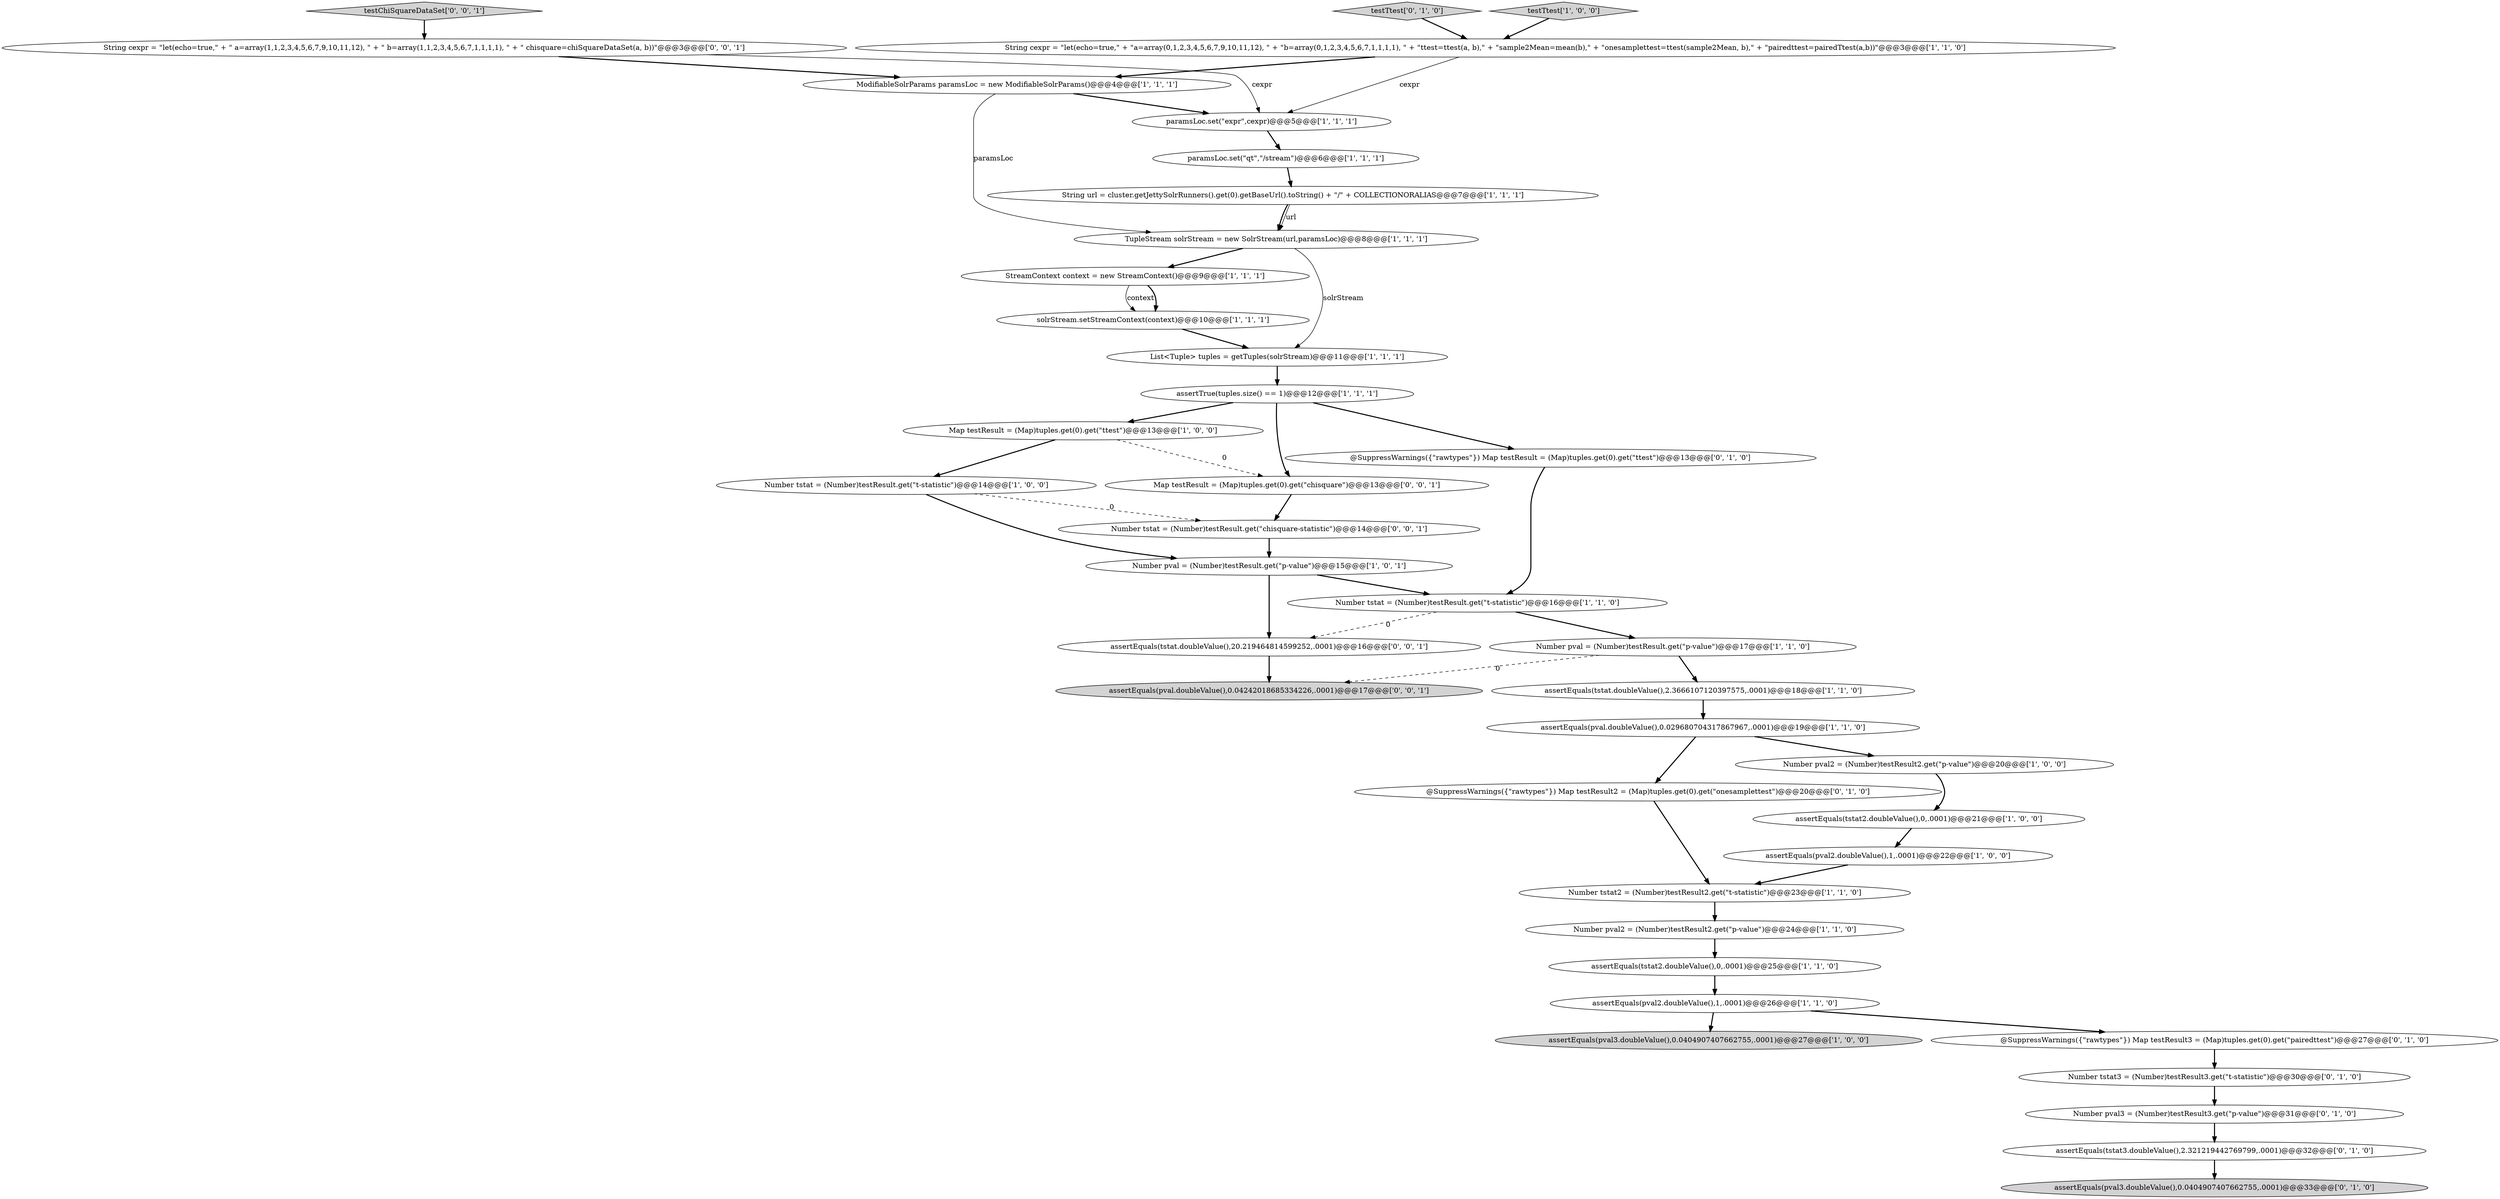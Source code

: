 digraph {
10 [style = filled, label = "assertTrue(tuples.size() == 1)@@@12@@@['1', '1', '1']", fillcolor = white, shape = ellipse image = "AAA0AAABBB1BBB"];
14 [style = filled, label = "Number tstat = (Number)testResult.get(\"t-statistic\")@@@16@@@['1', '1', '0']", fillcolor = white, shape = ellipse image = "AAA0AAABBB1BBB"];
34 [style = filled, label = "Number tstat = (Number)testResult.get(\"chisquare-statistic\")@@@14@@@['0', '0', '1']", fillcolor = white, shape = ellipse image = "AAA0AAABBB3BBB"];
38 [style = filled, label = "Map testResult = (Map)tuples.get(0).get(\"chisquare\")@@@13@@@['0', '0', '1']", fillcolor = white, shape = ellipse image = "AAA0AAABBB3BBB"];
17 [style = filled, label = "Number pval2 = (Number)testResult2.get(\"p-value\")@@@20@@@['1', '0', '0']", fillcolor = white, shape = ellipse image = "AAA0AAABBB1BBB"];
39 [style = filled, label = "assertEquals(tstat.doubleValue(),20.219464814599252,.0001)@@@16@@@['0', '0', '1']", fillcolor = white, shape = ellipse image = "AAA0AAABBB3BBB"];
11 [style = filled, label = "assertEquals(pval3.doubleValue(),0.0404907407662755,.0001)@@@27@@@['1', '0', '0']", fillcolor = lightgray, shape = ellipse image = "AAA0AAABBB1BBB"];
33 [style = filled, label = "@SuppressWarnings({\"rawtypes\"}) Map testResult2 = (Map)tuples.get(0).get(\"onesamplettest\")@@@20@@@['0', '1', '0']", fillcolor = white, shape = ellipse image = "AAA0AAABBB2BBB"];
25 [style = filled, label = "String url = cluster.getJettySolrRunners().get(0).getBaseUrl().toString() + \"/\" + COLLECTIONORALIAS@@@7@@@['1', '1', '1']", fillcolor = white, shape = ellipse image = "AAA0AAABBB1BBB"];
12 [style = filled, label = "StreamContext context = new StreamContext()@@@9@@@['1', '1', '1']", fillcolor = white, shape = ellipse image = "AAA0AAABBB1BBB"];
8 [style = filled, label = "solrStream.setStreamContext(context)@@@10@@@['1', '1', '1']", fillcolor = white, shape = ellipse image = "AAA0AAABBB1BBB"];
5 [style = filled, label = "Number pval = (Number)testResult.get(\"p-value\")@@@17@@@['1', '1', '0']", fillcolor = white, shape = ellipse image = "AAA0AAABBB1BBB"];
1 [style = filled, label = "assertEquals(tstat.doubleValue(),2.3666107120397575,.0001)@@@18@@@['1', '1', '0']", fillcolor = white, shape = ellipse image = "AAA0AAABBB1BBB"];
9 [style = filled, label = "Number pval2 = (Number)testResult2.get(\"p-value\")@@@24@@@['1', '1', '0']", fillcolor = white, shape = ellipse image = "AAA0AAABBB1BBB"];
6 [style = filled, label = "Number pval = (Number)testResult.get(\"p-value\")@@@15@@@['1', '0', '1']", fillcolor = white, shape = ellipse image = "AAA0AAABBB1BBB"];
2 [style = filled, label = "String cexpr = \"let(echo=true,\" + \"a=array(0,1,2,3,4,5,6,7,9,10,11,12), \" + \"b=array(0,1,2,3,4,5,6,7,1,1,1,1), \" + \"ttest=ttest(a, b),\" + \"sample2Mean=mean(b),\" + \"onesamplettest=ttest(sample2Mean, b),\" + \"pairedttest=pairedTtest(a,b))\"@@@3@@@['1', '1', '0']", fillcolor = white, shape = ellipse image = "AAA0AAABBB1BBB"];
21 [style = filled, label = "assertEquals(pval2.doubleValue(),1,.0001)@@@22@@@['1', '0', '0']", fillcolor = white, shape = ellipse image = "AAA0AAABBB1BBB"];
13 [style = filled, label = "assertEquals(pval2.doubleValue(),1,.0001)@@@26@@@['1', '1', '0']", fillcolor = white, shape = ellipse image = "AAA0AAABBB1BBB"];
7 [style = filled, label = "Map testResult = (Map)tuples.get(0).get(\"ttest\")@@@13@@@['1', '0', '0']", fillcolor = white, shape = ellipse image = "AAA0AAABBB1BBB"];
28 [style = filled, label = "Number tstat3 = (Number)testResult3.get(\"t-statistic\")@@@30@@@['0', '1', '0']", fillcolor = white, shape = ellipse image = "AAA0AAABBB2BBB"];
32 [style = filled, label = "Number pval3 = (Number)testResult3.get(\"p-value\")@@@31@@@['0', '1', '0']", fillcolor = white, shape = ellipse image = "AAA0AAABBB2BBB"];
36 [style = filled, label = "assertEquals(pval.doubleValue(),0.04242018685334226,.0001)@@@17@@@['0', '0', '1']", fillcolor = lightgray, shape = ellipse image = "AAA0AAABBB3BBB"];
20 [style = filled, label = "Number tstat2 = (Number)testResult2.get(\"t-statistic\")@@@23@@@['1', '1', '0']", fillcolor = white, shape = ellipse image = "AAA0AAABBB1BBB"];
19 [style = filled, label = "paramsLoc.set(\"qt\",\"/stream\")@@@6@@@['1', '1', '1']", fillcolor = white, shape = ellipse image = "AAA0AAABBB1BBB"];
15 [style = filled, label = "TupleStream solrStream = new SolrStream(url,paramsLoc)@@@8@@@['1', '1', '1']", fillcolor = white, shape = ellipse image = "AAA0AAABBB1BBB"];
30 [style = filled, label = "testTtest['0', '1', '0']", fillcolor = lightgray, shape = diamond image = "AAA0AAABBB2BBB"];
0 [style = filled, label = "List<Tuple> tuples = getTuples(solrStream)@@@11@@@['1', '1', '1']", fillcolor = white, shape = ellipse image = "AAA0AAABBB1BBB"];
23 [style = filled, label = "Number tstat = (Number)testResult.get(\"t-statistic\")@@@14@@@['1', '0', '0']", fillcolor = white, shape = ellipse image = "AAA0AAABBB1BBB"];
18 [style = filled, label = "ModifiableSolrParams paramsLoc = new ModifiableSolrParams()@@@4@@@['1', '1', '1']", fillcolor = white, shape = ellipse image = "AAA0AAABBB1BBB"];
22 [style = filled, label = "assertEquals(tstat2.doubleValue(),0,.0001)@@@25@@@['1', '1', '0']", fillcolor = white, shape = ellipse image = "AAA0AAABBB1BBB"];
27 [style = filled, label = "@SuppressWarnings({\"rawtypes\"}) Map testResult3 = (Map)tuples.get(0).get(\"pairedttest\")@@@27@@@['0', '1', '0']", fillcolor = white, shape = ellipse image = "AAA0AAABBB2BBB"];
16 [style = filled, label = "assertEquals(pval.doubleValue(),0.029680704317867967,.0001)@@@19@@@['1', '1', '0']", fillcolor = white, shape = ellipse image = "AAA0AAABBB1BBB"];
24 [style = filled, label = "paramsLoc.set(\"expr\",cexpr)@@@5@@@['1', '1', '1']", fillcolor = white, shape = ellipse image = "AAA0AAABBB1BBB"];
37 [style = filled, label = "testChiSquareDataSet['0', '0', '1']", fillcolor = lightgray, shape = diamond image = "AAA0AAABBB3BBB"];
35 [style = filled, label = "String cexpr = \"let(echo=true,\" + \" a=array(1,1,2,3,4,5,6,7,9,10,11,12), \" + \" b=array(1,1,2,3,4,5,6,7,1,1,1,1), \" + \" chisquare=chiSquareDataSet(a, b))\"@@@3@@@['0', '0', '1']", fillcolor = white, shape = ellipse image = "AAA0AAABBB3BBB"];
29 [style = filled, label = "assertEquals(tstat3.doubleValue(),2.321219442769799,.0001)@@@32@@@['0', '1', '0']", fillcolor = white, shape = ellipse image = "AAA0AAABBB2BBB"];
4 [style = filled, label = "assertEquals(tstat2.doubleValue(),0,.0001)@@@21@@@['1', '0', '0']", fillcolor = white, shape = ellipse image = "AAA0AAABBB1BBB"];
26 [style = filled, label = "assertEquals(pval3.doubleValue(),0.0404907407662755,.0001)@@@33@@@['0', '1', '0']", fillcolor = lightgray, shape = ellipse image = "AAA0AAABBB2BBB"];
31 [style = filled, label = "@SuppressWarnings({\"rawtypes\"}) Map testResult = (Map)tuples.get(0).get(\"ttest\")@@@13@@@['0', '1', '0']", fillcolor = white, shape = ellipse image = "AAA0AAABBB2BBB"];
3 [style = filled, label = "testTtest['1', '0', '0']", fillcolor = lightgray, shape = diamond image = "AAA0AAABBB1BBB"];
14->5 [style = bold, label=""];
9->22 [style = bold, label=""];
7->23 [style = bold, label=""];
14->39 [style = dashed, label="0"];
8->0 [style = bold, label=""];
3->2 [style = bold, label=""];
27->28 [style = bold, label=""];
34->6 [style = bold, label=""];
18->24 [style = bold, label=""];
15->12 [style = bold, label=""];
37->35 [style = bold, label=""];
5->1 [style = bold, label=""];
2->24 [style = solid, label="cexpr"];
28->32 [style = bold, label=""];
25->15 [style = solid, label="url"];
12->8 [style = solid, label="context"];
30->2 [style = bold, label=""];
10->31 [style = bold, label=""];
16->33 [style = bold, label=""];
38->34 [style = bold, label=""];
33->20 [style = bold, label=""];
6->39 [style = bold, label=""];
15->0 [style = solid, label="solrStream"];
0->10 [style = bold, label=""];
17->4 [style = bold, label=""];
19->25 [style = bold, label=""];
39->36 [style = bold, label=""];
10->7 [style = bold, label=""];
13->11 [style = bold, label=""];
23->6 [style = bold, label=""];
6->14 [style = bold, label=""];
2->18 [style = bold, label=""];
21->20 [style = bold, label=""];
13->27 [style = bold, label=""];
23->34 [style = dashed, label="0"];
7->38 [style = dashed, label="0"];
35->18 [style = bold, label=""];
18->15 [style = solid, label="paramsLoc"];
24->19 [style = bold, label=""];
16->17 [style = bold, label=""];
20->9 [style = bold, label=""];
5->36 [style = dashed, label="0"];
1->16 [style = bold, label=""];
32->29 [style = bold, label=""];
10->38 [style = bold, label=""];
4->21 [style = bold, label=""];
12->8 [style = bold, label=""];
31->14 [style = bold, label=""];
35->24 [style = solid, label="cexpr"];
25->15 [style = bold, label=""];
22->13 [style = bold, label=""];
29->26 [style = bold, label=""];
}
